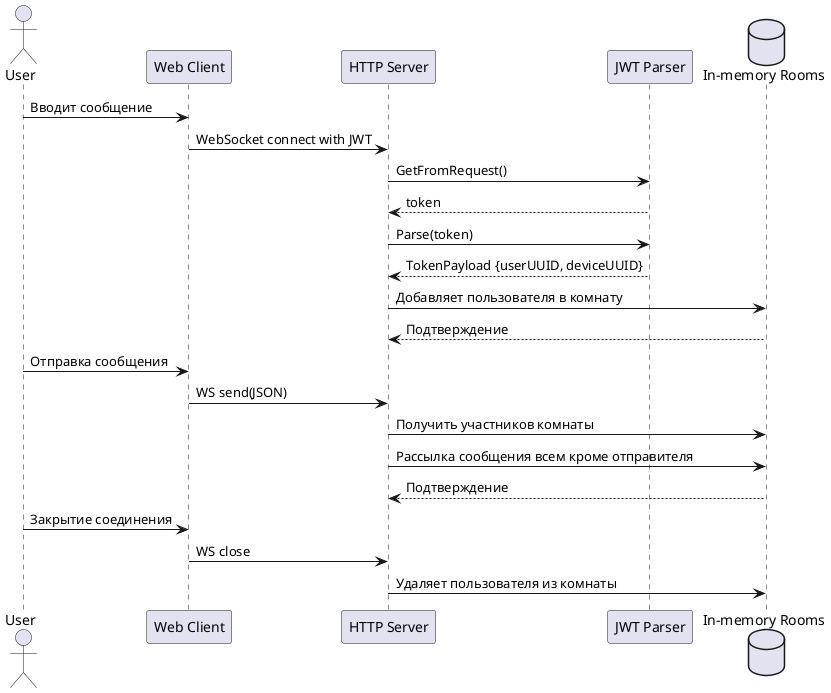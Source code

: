 @startuml
actor User
participant "Web Client" as Client
participant "HTTP Server" as Server
participant "JWT Parser" as JWT
database "In-memory Rooms" as Rooms

User -> Client : Вводит сообщение
Client -> Server : WebSocket connect with JWT
Server -> JWT : GetFromRequest()
JWT --> Server : token
Server -> JWT : Parse(token)
JWT --> Server : TokenPayload {userUUID, deviceUUID}

Server -> Rooms : Добавляет пользователя в комнату
Rooms --> Server : Подтверждение

User -> Client : Отправка сообщения
Client -> Server : WS send(JSON)
Server -> Rooms : Получить участников комнаты
Server -> Rooms : Рассылка сообщения всем кроме отправителя
Rooms --> Server : Подтверждение

User -> Client : Закрытие соединения
Client -> Server : WS close
Server -> Rooms : Удаляет пользователя из комнаты
@enduml